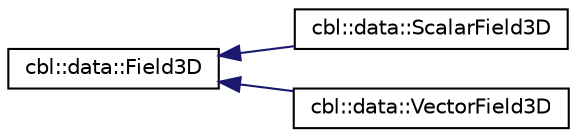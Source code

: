 digraph "Graphical Class Hierarchy"
{
  edge [fontname="Helvetica",fontsize="10",labelfontname="Helvetica",labelfontsize="10"];
  node [fontname="Helvetica",fontsize="10",shape=record];
  rankdir="LR";
  Node0 [label="cbl::data::Field3D",height=0.2,width=0.4,color="black", fillcolor="white", style="filled",URL="$de/d92/classcbl_1_1data_1_1Field3D.html",tooltip="The class Field3D. "];
  Node0 -> Node1 [dir="back",color="midnightblue",fontsize="10",style="solid",fontname="Helvetica"];
  Node1 [label="cbl::data::ScalarField3D",height=0.2,width=0.4,color="black", fillcolor="white", style="filled",URL="$de/d6b/classcbl_1_1data_1_1ScalarField3D.html",tooltip="The class ScalarField3D. "];
  Node0 -> Node2 [dir="back",color="midnightblue",fontsize="10",style="solid",fontname="Helvetica"];
  Node2 [label="cbl::data::VectorField3D",height=0.2,width=0.4,color="black", fillcolor="white", style="filled",URL="$d8/d16/classcbl_1_1data_1_1VectorField3D.html",tooltip="The class VectorField3D. "];
}
